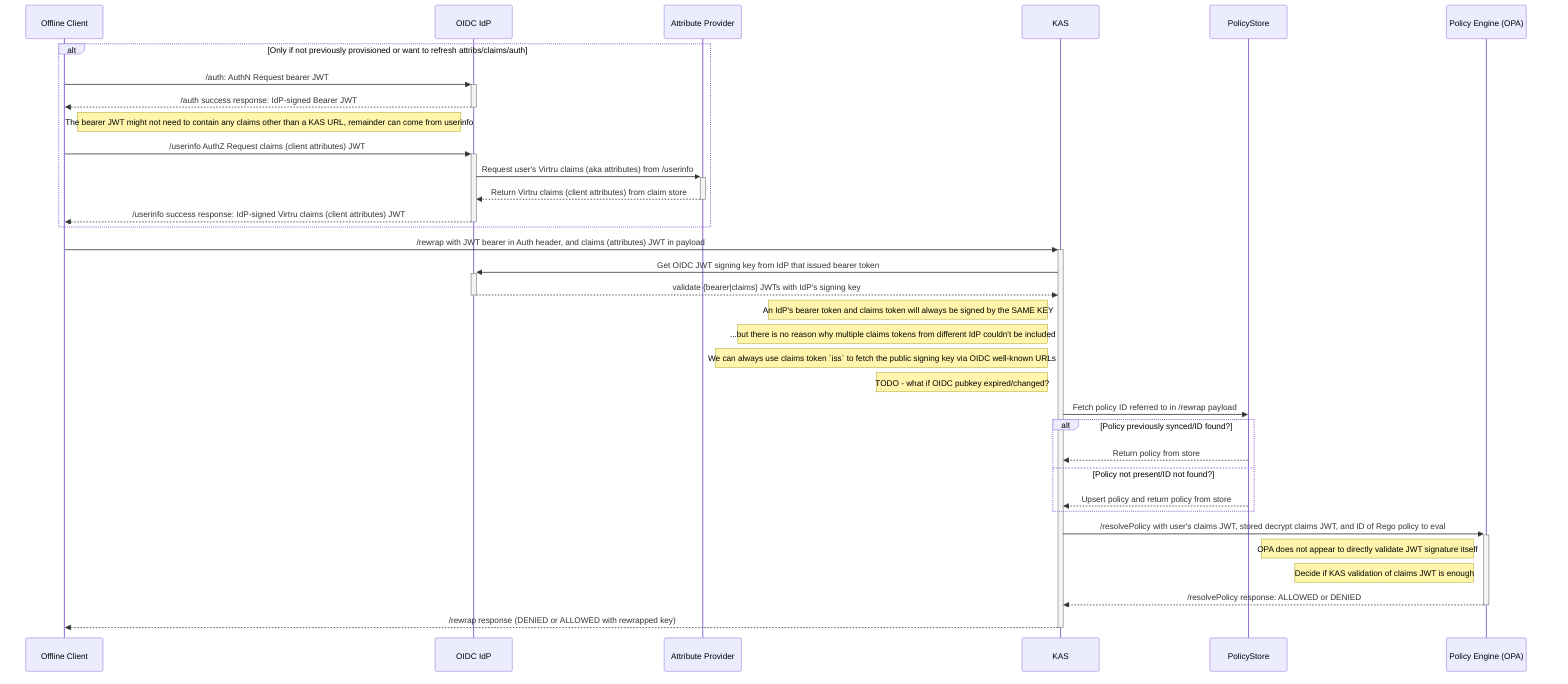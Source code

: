 sequenceDiagram

    participant Client as Offline Client
    participant IdP as OIDC IdP
    participant Attribute Provider
    participant KAS
    participant PolicyStore
    participant OPA as Policy Engine (OPA)


    alt Only if not previously provisioned or want to refresh attribs/claims/auth
        Client->>+IdP: /auth: AuthN Request bearer JWT
        IdP-->>-Client: /auth success response: IdP-signed Bearer JWT
        Note right of Client: The bearer JWT might not need to contain any claims other than a KAS URL, remainder can come from userinfo

        Client->>+IdP: /userinfo AuthZ Request claims (client attributes) JWT
        IdP->>+Attribute Provider: Request user's Virtru claims (aka attributes) from /userinfo
        Attribute Provider-->>-IdP: Return Virtru claims (client attributes) from claim store
        IdP-->>-Client: /userinfo success response: IdP-signed Virtru claims (client attributes) JWT
    end
    Client->>+KAS: /rewrap with JWT bearer in Auth header, and claims (attributes) JWT in payload
    KAS->>+IdP: Get OIDC JWT signing key from IdP that issued bearer token
    IdP-->>-KAS: validate {bearer|claims} JWTs with IdP's signing key
    Note left of KAS: An IdP's bearer token and claims token will always be signed by the SAME KEY
    Note left of KAS: ...but there is no reason why multiple claims tokens from different IdP couldn't be included
    Note left of KAS: We can always use claims token `iss` to fetch the public signing key via OIDC well-known URLs
    Note left of KAS: TODO - what if OIDC pubkey expired/changed?
    KAS->>PolicyStore: Fetch policy ID referred to in /rewrap payload
    alt Policy previously synced/ID found?
        PolicyStore-->>KAS: Return policy from store
    else Policy not present/ID not found?
        PolicyStore-->>KAS: Upsert policy and return policy from store
    end
    KAS->>+OPA: /resolvePolicy with user's claims JWT, stored decrypt claims JWT, and ID of Rego policy to eval
    Note left of OPA: OPA does not appear to directly validate JWT signature itself
    Note left of OPA: Decide if KAS validation of claims JWT is enough
    OPA-->>-KAS: /resolvePolicy response: ALLOWED or DENIED

    KAS-->>-Client: /rewrap response (DENIED or ALLOWED with rewrapped key)